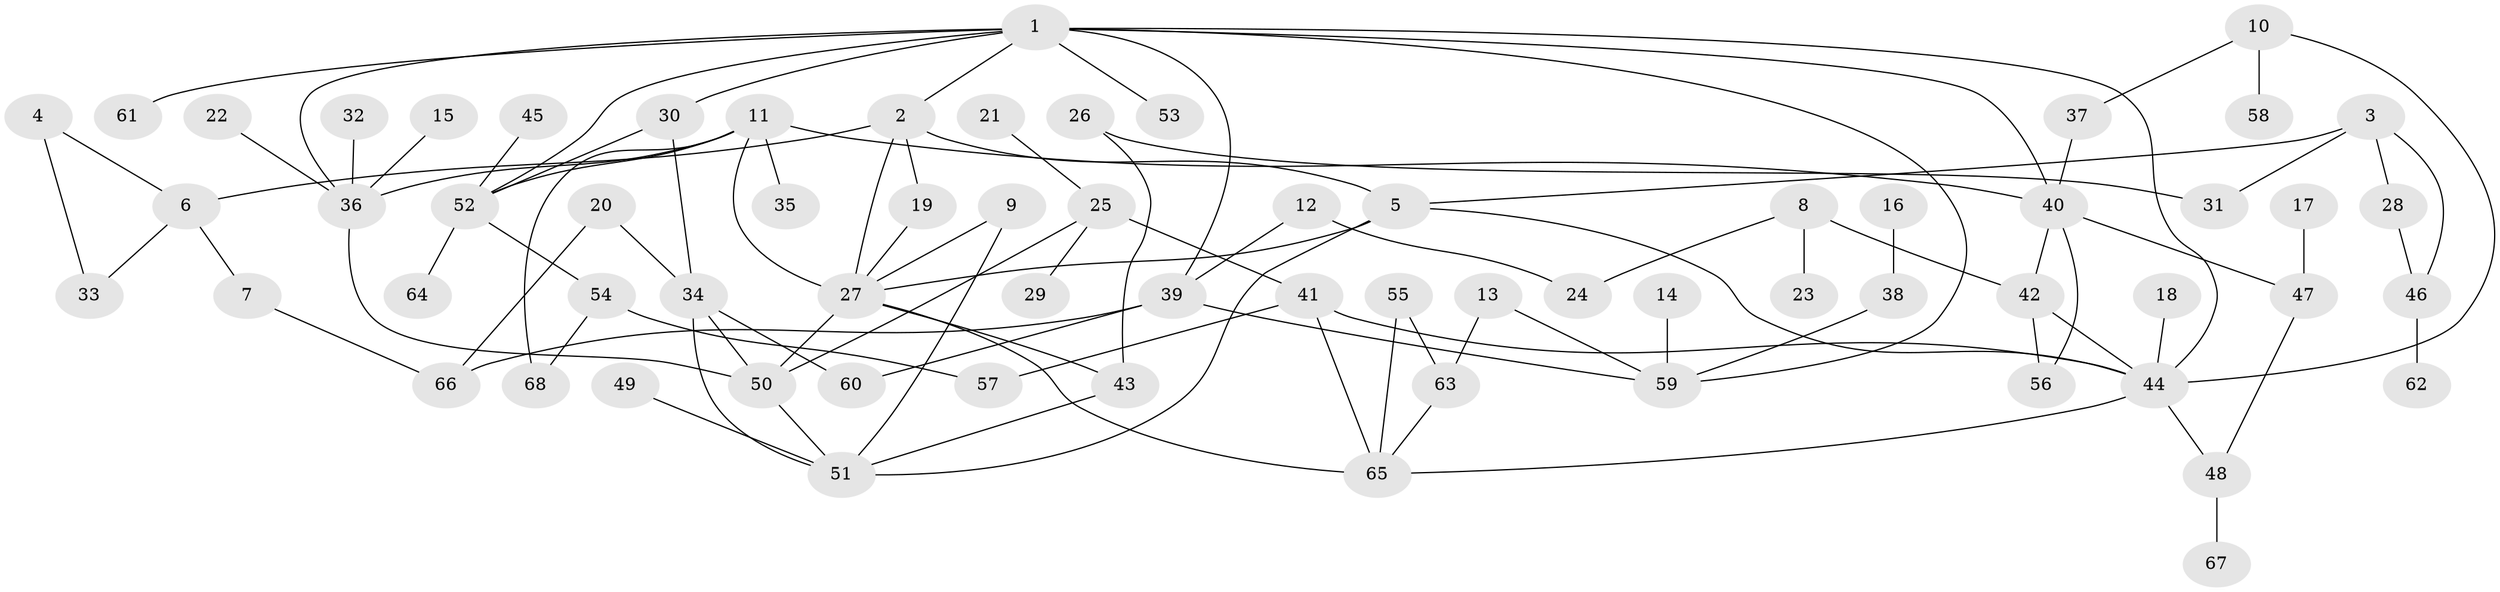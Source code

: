 // original degree distribution, {7: 0.014705882352941176, 4: 0.14705882352941177, 3: 0.16176470588235295, 5: 0.058823529411764705, 2: 0.3382352941176471, 6: 0.014705882352941176, 1: 0.2647058823529412}
// Generated by graph-tools (version 1.1) at 2025/25/03/09/25 03:25:33]
// undirected, 68 vertices, 99 edges
graph export_dot {
graph [start="1"]
  node [color=gray90,style=filled];
  1;
  2;
  3;
  4;
  5;
  6;
  7;
  8;
  9;
  10;
  11;
  12;
  13;
  14;
  15;
  16;
  17;
  18;
  19;
  20;
  21;
  22;
  23;
  24;
  25;
  26;
  27;
  28;
  29;
  30;
  31;
  32;
  33;
  34;
  35;
  36;
  37;
  38;
  39;
  40;
  41;
  42;
  43;
  44;
  45;
  46;
  47;
  48;
  49;
  50;
  51;
  52;
  53;
  54;
  55;
  56;
  57;
  58;
  59;
  60;
  61;
  62;
  63;
  64;
  65;
  66;
  67;
  68;
  1 -- 2 [weight=1.0];
  1 -- 30 [weight=1.0];
  1 -- 36 [weight=1.0];
  1 -- 39 [weight=1.0];
  1 -- 40 [weight=1.0];
  1 -- 44 [weight=1.0];
  1 -- 52 [weight=1.0];
  1 -- 53 [weight=1.0];
  1 -- 59 [weight=1.0];
  1 -- 61 [weight=1.0];
  2 -- 5 [weight=1.0];
  2 -- 6 [weight=1.0];
  2 -- 19 [weight=1.0];
  2 -- 27 [weight=1.0];
  3 -- 5 [weight=1.0];
  3 -- 28 [weight=1.0];
  3 -- 31 [weight=1.0];
  3 -- 46 [weight=1.0];
  4 -- 6 [weight=1.0];
  4 -- 33 [weight=1.0];
  5 -- 27 [weight=1.0];
  5 -- 44 [weight=1.0];
  5 -- 51 [weight=1.0];
  6 -- 7 [weight=1.0];
  6 -- 33 [weight=1.0];
  7 -- 66 [weight=1.0];
  8 -- 23 [weight=1.0];
  8 -- 24 [weight=1.0];
  8 -- 42 [weight=1.0];
  9 -- 27 [weight=1.0];
  9 -- 51 [weight=1.0];
  10 -- 37 [weight=1.0];
  10 -- 44 [weight=1.0];
  10 -- 58 [weight=1.0];
  11 -- 27 [weight=1.0];
  11 -- 35 [weight=1.0];
  11 -- 36 [weight=1.0];
  11 -- 40 [weight=1.0];
  11 -- 52 [weight=2.0];
  11 -- 68 [weight=1.0];
  12 -- 24 [weight=1.0];
  12 -- 39 [weight=1.0];
  13 -- 59 [weight=1.0];
  13 -- 63 [weight=1.0];
  14 -- 59 [weight=1.0];
  15 -- 36 [weight=1.0];
  16 -- 38 [weight=1.0];
  17 -- 47 [weight=1.0];
  18 -- 44 [weight=1.0];
  19 -- 27 [weight=1.0];
  20 -- 34 [weight=1.0];
  20 -- 66 [weight=1.0];
  21 -- 25 [weight=1.0];
  22 -- 36 [weight=1.0];
  25 -- 29 [weight=1.0];
  25 -- 41 [weight=1.0];
  25 -- 50 [weight=1.0];
  26 -- 31 [weight=1.0];
  26 -- 43 [weight=1.0];
  27 -- 43 [weight=1.0];
  27 -- 50 [weight=1.0];
  27 -- 65 [weight=1.0];
  28 -- 46 [weight=1.0];
  30 -- 34 [weight=1.0];
  30 -- 52 [weight=1.0];
  32 -- 36 [weight=1.0];
  34 -- 50 [weight=1.0];
  34 -- 51 [weight=1.0];
  34 -- 60 [weight=1.0];
  36 -- 50 [weight=1.0];
  37 -- 40 [weight=1.0];
  38 -- 59 [weight=1.0];
  39 -- 59 [weight=1.0];
  39 -- 60 [weight=3.0];
  39 -- 66 [weight=1.0];
  40 -- 42 [weight=1.0];
  40 -- 47 [weight=1.0];
  40 -- 56 [weight=1.0];
  41 -- 44 [weight=1.0];
  41 -- 57 [weight=1.0];
  41 -- 65 [weight=1.0];
  42 -- 44 [weight=1.0];
  42 -- 56 [weight=1.0];
  43 -- 51 [weight=1.0];
  44 -- 48 [weight=1.0];
  44 -- 65 [weight=1.0];
  45 -- 52 [weight=1.0];
  46 -- 62 [weight=1.0];
  47 -- 48 [weight=1.0];
  48 -- 67 [weight=1.0];
  49 -- 51 [weight=1.0];
  50 -- 51 [weight=1.0];
  52 -- 54 [weight=1.0];
  52 -- 64 [weight=1.0];
  54 -- 57 [weight=1.0];
  54 -- 68 [weight=1.0];
  55 -- 63 [weight=1.0];
  55 -- 65 [weight=1.0];
  63 -- 65 [weight=1.0];
}
